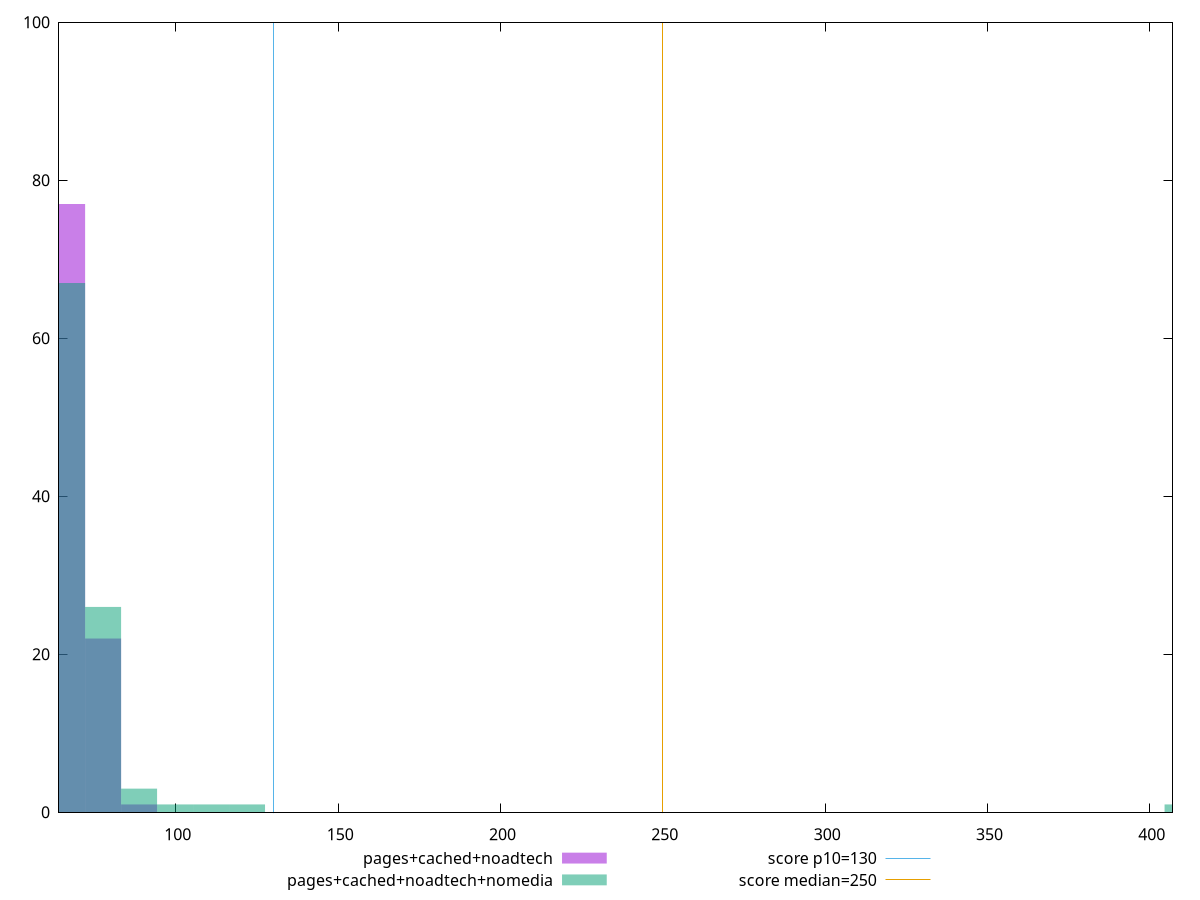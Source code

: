 reset

$pagesCachedNoadtech <<EOF
66.50253799469516 77
77.58629432714436 22
88.67005065959356 1
EOF

$pagesCachedNoadtechNomedia <<EOF
77.58629432714436 26
66.50253799469516 67
88.67005065959356 3
121.92131965694114 1
110.83756332449195 1
410.0989843006202 1
99.75380699204275 1
EOF

set key outside below
set boxwidth 11.083756332449195
set xrange [64:407]
set yrange [0:100]
set trange [0:100]
set style fill transparent solid 0.5 noborder

set parametric
set terminal svg size 640, 500 enhanced background rgb 'white'
set output "report_00026_2021-02-22T21:38:55.199Z/max-potential-fid/comparison/histogram/2_vs_3.svg"

plot $pagesCachedNoadtech title "pages+cached+noadtech" with boxes, \
     $pagesCachedNoadtechNomedia title "pages+cached+noadtech+nomedia" with boxes, \
     130,t title "score p10=130", \
     250,t title "score median=250"

reset
